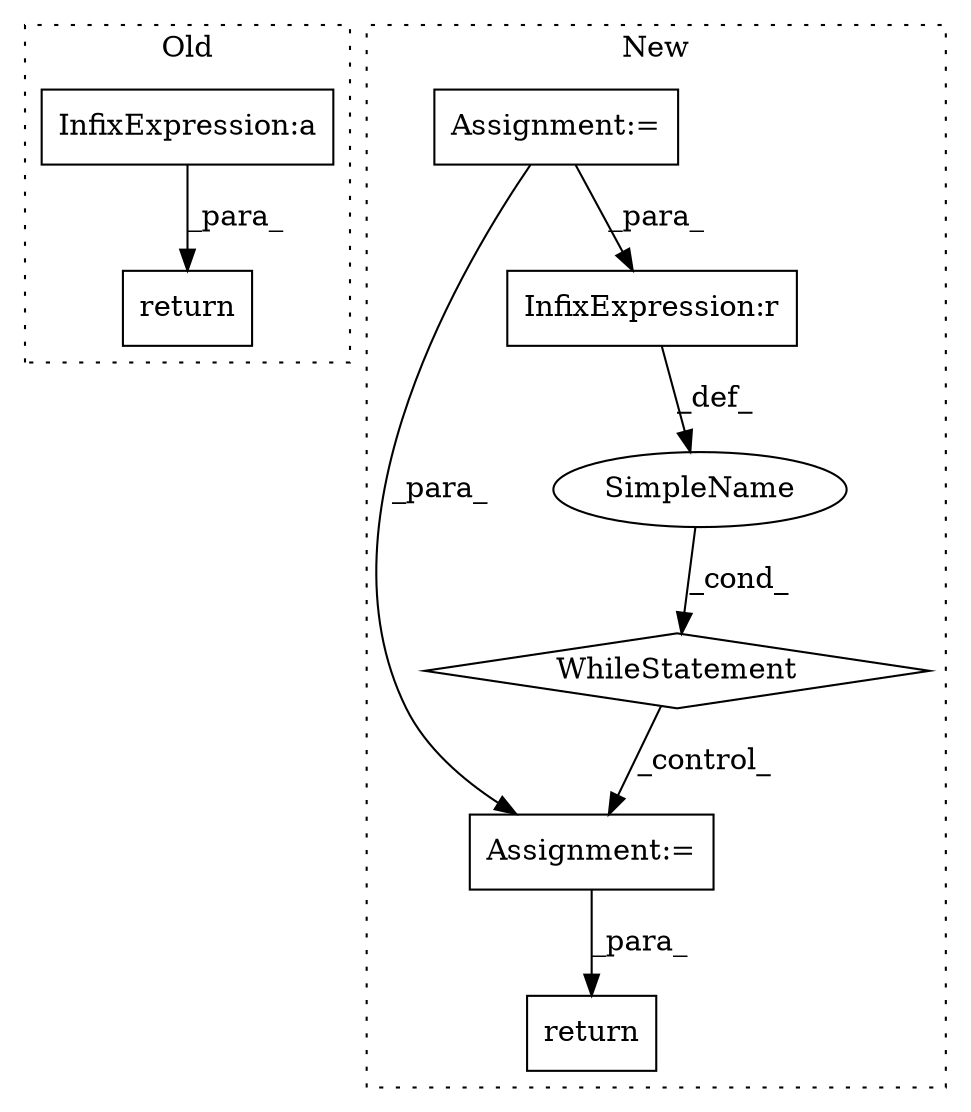 digraph G {
subgraph cluster0 {
1 [label="return" a="41" s="1276" l="7" shape="box"];
5 [label="InfixExpression:a" a="27" s="1331" l="3" shape="box"];
label = "Old";
style="dotted";
}
subgraph cluster1 {
2 [label="WhileStatement" a="61" s="1042,1062" l="7,2" shape="diamond"];
3 [label="Assignment:=" a="7" s="1223" l="1" shape="box"];
4 [label="SimpleName" a="42" s="" l="" shape="ellipse"];
6 [label="InfixExpression:r" a="27" s="1055" l="3" shape="box"];
7 [label="Assignment:=" a="7" s="997" l="2" shape="box"];
8 [label="return" a="41" s="1312" l="7" shape="box"];
label = "New";
style="dotted";
}
2 -> 3 [label="_control_"];
3 -> 8 [label="_para_"];
4 -> 2 [label="_cond_"];
5 -> 1 [label="_para_"];
6 -> 4 [label="_def_"];
7 -> 3 [label="_para_"];
7 -> 6 [label="_para_"];
}